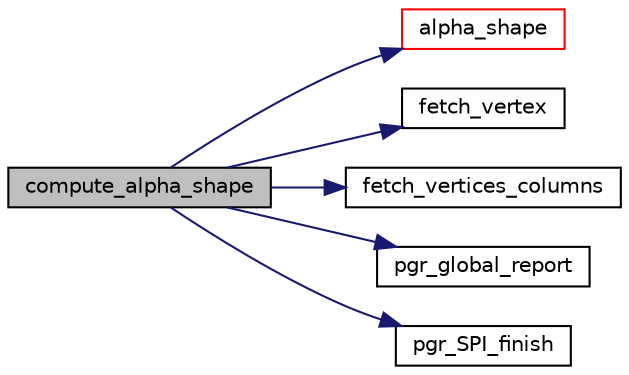 digraph "compute_alpha_shape"
{
  edge [fontname="Helvetica",fontsize="10",labelfontname="Helvetica",labelfontsize="10"];
  node [fontname="Helvetica",fontsize="10",shape=record];
  rankdir="LR";
  Node18 [label="compute_alpha_shape",height=0.2,width=0.4,color="black", fillcolor="grey75", style="filled", fontcolor="black"];
  Node18 -> Node19 [color="midnightblue",fontsize="10",style="solid",fontname="Helvetica"];
  Node19 [label="alpha_shape",height=0.2,width=0.4,color="red", fillcolor="white", style="filled",URL="$alpha__driver_8cpp.html#a656e571bf590b5b3f71939592d599690"];
  Node18 -> Node30 [color="midnightblue",fontsize="10",style="solid",fontname="Helvetica"];
  Node30 [label="fetch_vertex",height=0.2,width=0.4,color="black", fillcolor="white", style="filled",URL="$alpha_8c.html#ad02862c5f625c4a429bbfe0596c93c76"];
  Node18 -> Node31 [color="midnightblue",fontsize="10",style="solid",fontname="Helvetica"];
  Node31 [label="fetch_vertices_columns",height=0.2,width=0.4,color="black", fillcolor="white", style="filled",URL="$alpha_8c.html#aae005778b70e07968ac950c42a4ff58e"];
  Node18 -> Node32 [color="midnightblue",fontsize="10",style="solid",fontname="Helvetica"];
  Node32 [label="pgr_global_report",height=0.2,width=0.4,color="black", fillcolor="white", style="filled",URL="$e__report_8c.html#aa7833fe4baf65aa901e1129575e7deb2",tooltip="notice & error "];
  Node18 -> Node33 [color="midnightblue",fontsize="10",style="solid",fontname="Helvetica"];
  Node33 [label="pgr_SPI_finish",height=0.2,width=0.4,color="black", fillcolor="white", style="filled",URL="$postgres__connection_8c.html#ae36e7862564b5e72c25c9e26ae8e355f"];
}
